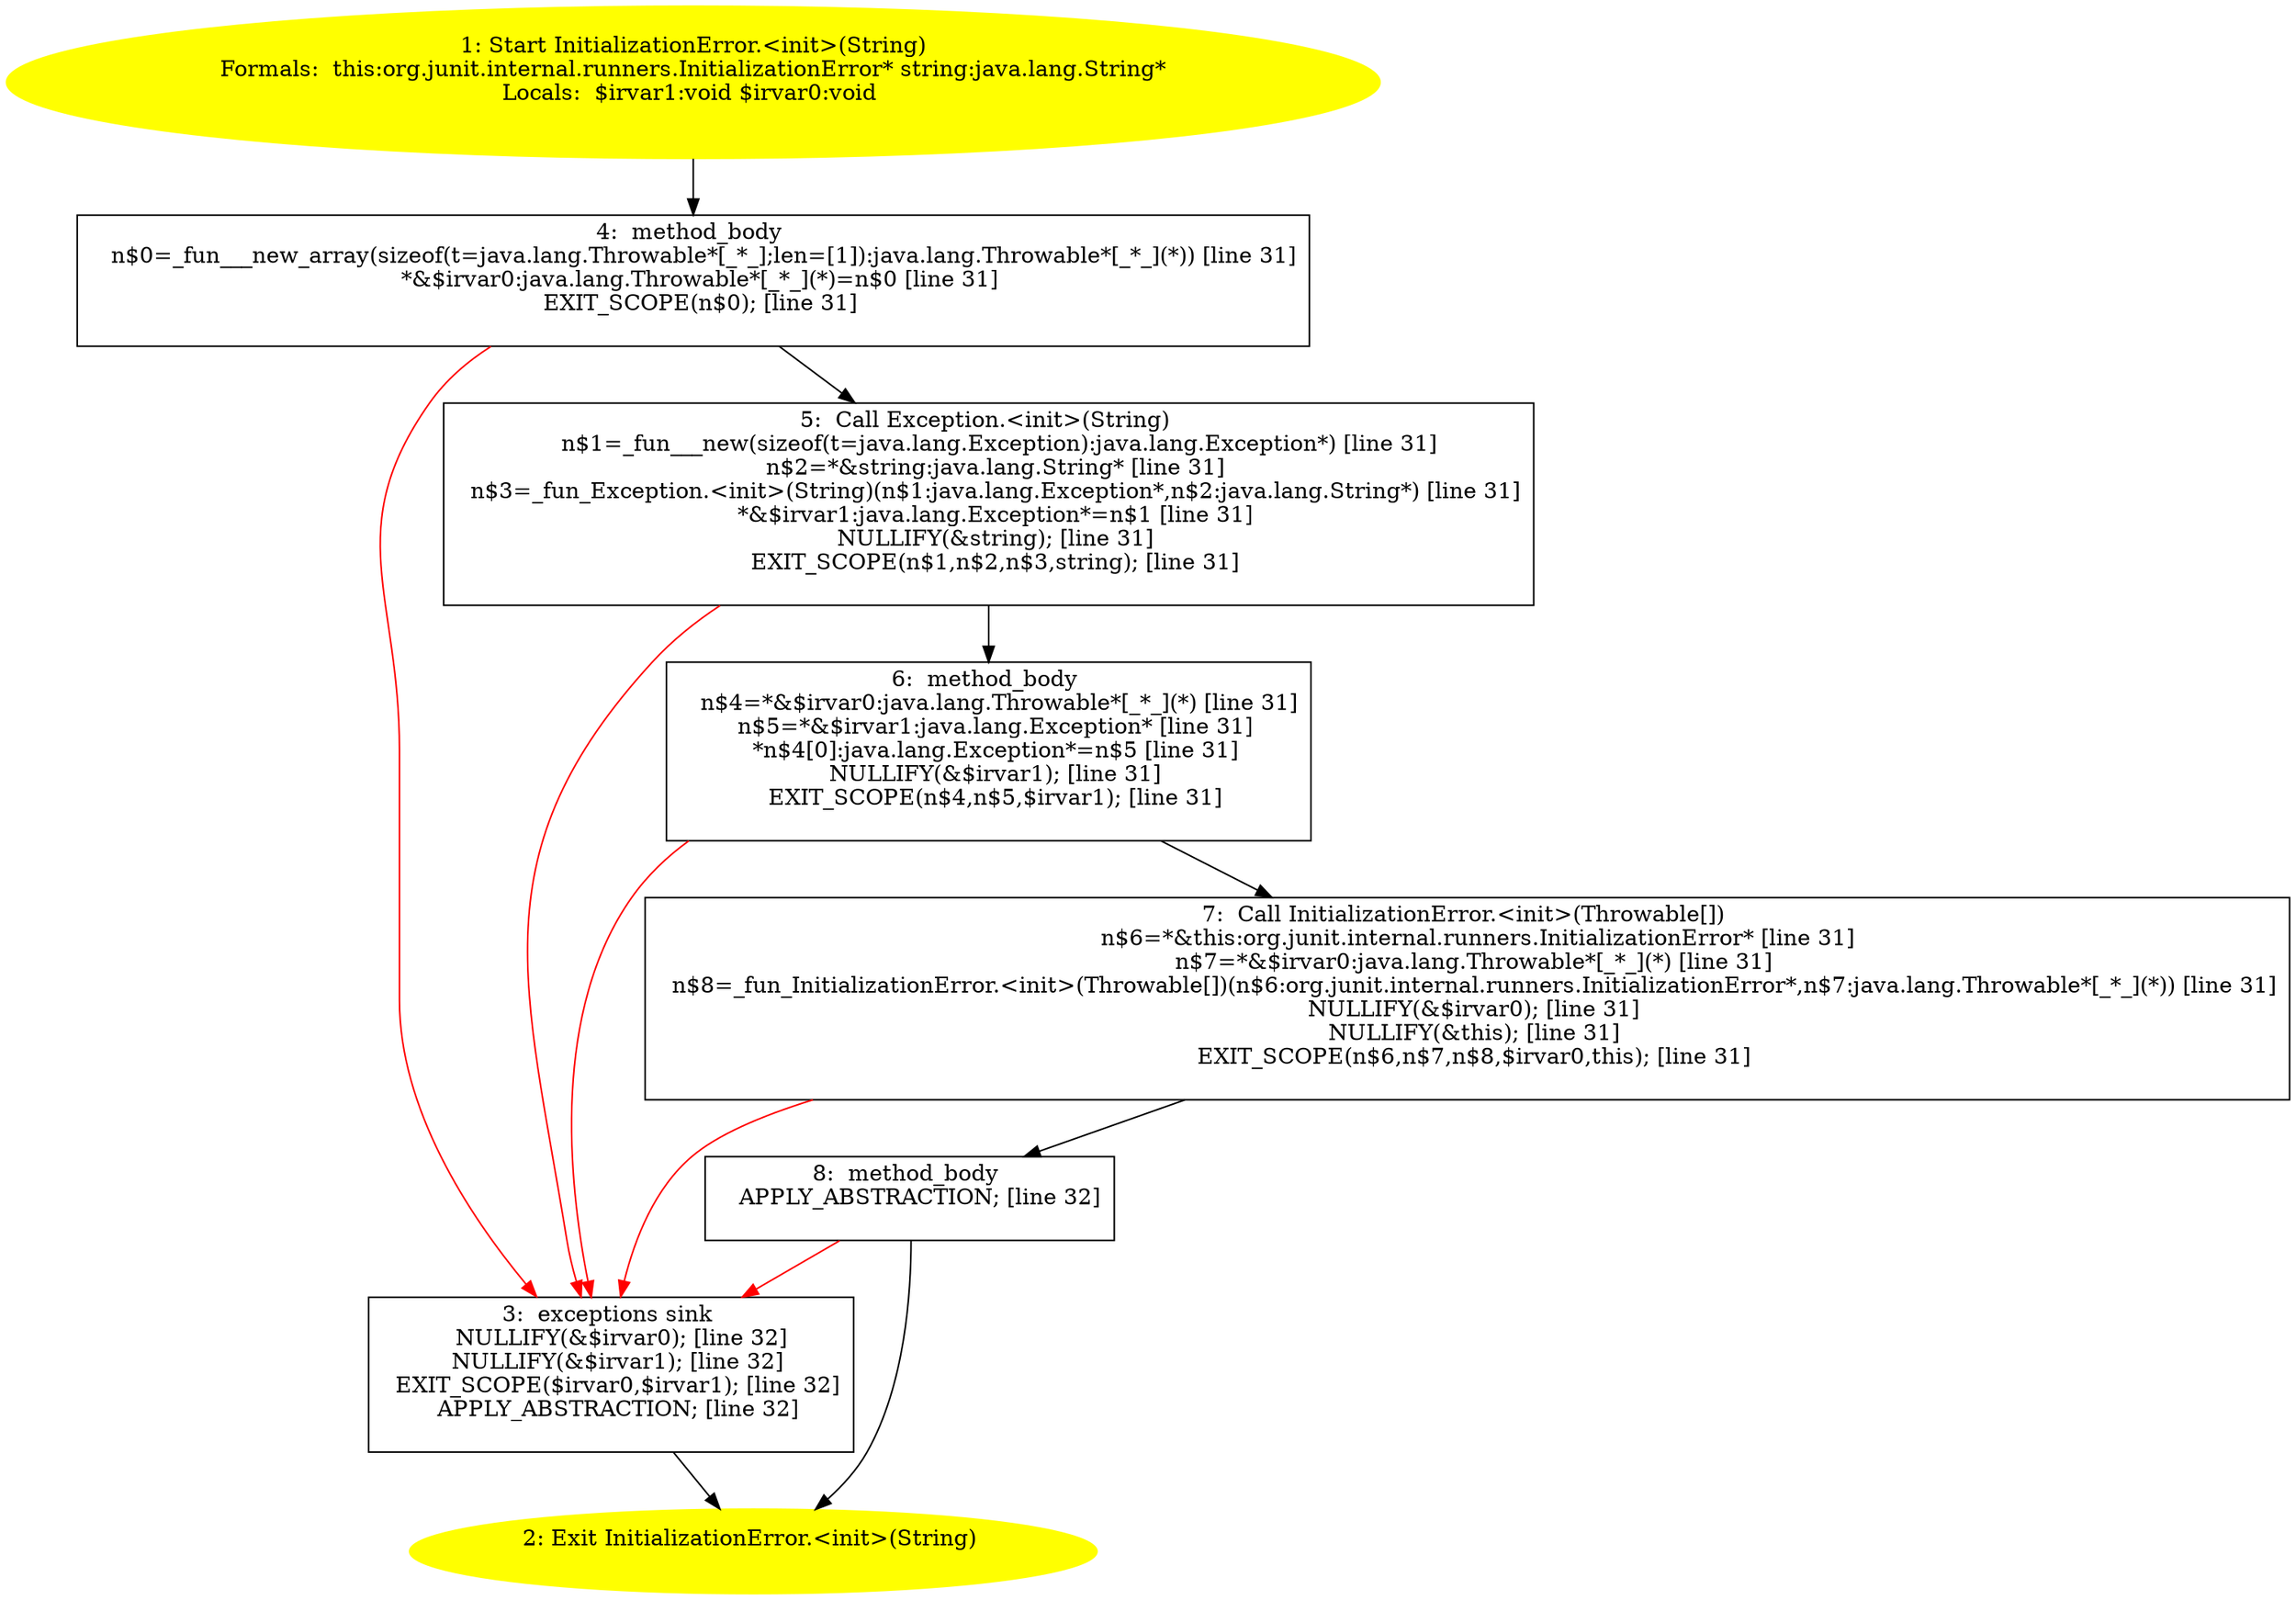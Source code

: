 /* @generated */
digraph cfg {
"org.junit.internal.runners.InitializationError.<init>(java.lang.String).6b7d836ac7eacf101009491ca6f48dab_1" [label="1: Start InitializationError.<init>(String)\nFormals:  this:org.junit.internal.runners.InitializationError* string:java.lang.String*\nLocals:  $irvar1:void $irvar0:void \n  " color=yellow style=filled]
	

	 "org.junit.internal.runners.InitializationError.<init>(java.lang.String).6b7d836ac7eacf101009491ca6f48dab_1" -> "org.junit.internal.runners.InitializationError.<init>(java.lang.String).6b7d836ac7eacf101009491ca6f48dab_4" ;
"org.junit.internal.runners.InitializationError.<init>(java.lang.String).6b7d836ac7eacf101009491ca6f48dab_2" [label="2: Exit InitializationError.<init>(String) \n  " color=yellow style=filled]
	

"org.junit.internal.runners.InitializationError.<init>(java.lang.String).6b7d836ac7eacf101009491ca6f48dab_3" [label="3:  exceptions sink \n   NULLIFY(&$irvar0); [line 32]\n  NULLIFY(&$irvar1); [line 32]\n  EXIT_SCOPE($irvar0,$irvar1); [line 32]\n  APPLY_ABSTRACTION; [line 32]\n " shape="box"]
	

	 "org.junit.internal.runners.InitializationError.<init>(java.lang.String).6b7d836ac7eacf101009491ca6f48dab_3" -> "org.junit.internal.runners.InitializationError.<init>(java.lang.String).6b7d836ac7eacf101009491ca6f48dab_2" ;
"org.junit.internal.runners.InitializationError.<init>(java.lang.String).6b7d836ac7eacf101009491ca6f48dab_4" [label="4:  method_body \n   n$0=_fun___new_array(sizeof(t=java.lang.Throwable*[_*_];len=[1]):java.lang.Throwable*[_*_](*)) [line 31]\n  *&$irvar0:java.lang.Throwable*[_*_](*)=n$0 [line 31]\n  EXIT_SCOPE(n$0); [line 31]\n " shape="box"]
	

	 "org.junit.internal.runners.InitializationError.<init>(java.lang.String).6b7d836ac7eacf101009491ca6f48dab_4" -> "org.junit.internal.runners.InitializationError.<init>(java.lang.String).6b7d836ac7eacf101009491ca6f48dab_5" ;
	 "org.junit.internal.runners.InitializationError.<init>(java.lang.String).6b7d836ac7eacf101009491ca6f48dab_4" -> "org.junit.internal.runners.InitializationError.<init>(java.lang.String).6b7d836ac7eacf101009491ca6f48dab_3" [color="red" ];
"org.junit.internal.runners.InitializationError.<init>(java.lang.String).6b7d836ac7eacf101009491ca6f48dab_5" [label="5:  Call Exception.<init>(String) \n   n$1=_fun___new(sizeof(t=java.lang.Exception):java.lang.Exception*) [line 31]\n  n$2=*&string:java.lang.String* [line 31]\n  n$3=_fun_Exception.<init>(String)(n$1:java.lang.Exception*,n$2:java.lang.String*) [line 31]\n  *&$irvar1:java.lang.Exception*=n$1 [line 31]\n  NULLIFY(&string); [line 31]\n  EXIT_SCOPE(n$1,n$2,n$3,string); [line 31]\n " shape="box"]
	

	 "org.junit.internal.runners.InitializationError.<init>(java.lang.String).6b7d836ac7eacf101009491ca6f48dab_5" -> "org.junit.internal.runners.InitializationError.<init>(java.lang.String).6b7d836ac7eacf101009491ca6f48dab_6" ;
	 "org.junit.internal.runners.InitializationError.<init>(java.lang.String).6b7d836ac7eacf101009491ca6f48dab_5" -> "org.junit.internal.runners.InitializationError.<init>(java.lang.String).6b7d836ac7eacf101009491ca6f48dab_3" [color="red" ];
"org.junit.internal.runners.InitializationError.<init>(java.lang.String).6b7d836ac7eacf101009491ca6f48dab_6" [label="6:  method_body \n   n$4=*&$irvar0:java.lang.Throwable*[_*_](*) [line 31]\n  n$5=*&$irvar1:java.lang.Exception* [line 31]\n  *n$4[0]:java.lang.Exception*=n$5 [line 31]\n  NULLIFY(&$irvar1); [line 31]\n  EXIT_SCOPE(n$4,n$5,$irvar1); [line 31]\n " shape="box"]
	

	 "org.junit.internal.runners.InitializationError.<init>(java.lang.String).6b7d836ac7eacf101009491ca6f48dab_6" -> "org.junit.internal.runners.InitializationError.<init>(java.lang.String).6b7d836ac7eacf101009491ca6f48dab_7" ;
	 "org.junit.internal.runners.InitializationError.<init>(java.lang.String).6b7d836ac7eacf101009491ca6f48dab_6" -> "org.junit.internal.runners.InitializationError.<init>(java.lang.String).6b7d836ac7eacf101009491ca6f48dab_3" [color="red" ];
"org.junit.internal.runners.InitializationError.<init>(java.lang.String).6b7d836ac7eacf101009491ca6f48dab_7" [label="7:  Call InitializationError.<init>(Throwable[]) \n   n$6=*&this:org.junit.internal.runners.InitializationError* [line 31]\n  n$7=*&$irvar0:java.lang.Throwable*[_*_](*) [line 31]\n  n$8=_fun_InitializationError.<init>(Throwable[])(n$6:org.junit.internal.runners.InitializationError*,n$7:java.lang.Throwable*[_*_](*)) [line 31]\n  NULLIFY(&$irvar0); [line 31]\n  NULLIFY(&this); [line 31]\n  EXIT_SCOPE(n$6,n$7,n$8,$irvar0,this); [line 31]\n " shape="box"]
	

	 "org.junit.internal.runners.InitializationError.<init>(java.lang.String).6b7d836ac7eacf101009491ca6f48dab_7" -> "org.junit.internal.runners.InitializationError.<init>(java.lang.String).6b7d836ac7eacf101009491ca6f48dab_8" ;
	 "org.junit.internal.runners.InitializationError.<init>(java.lang.String).6b7d836ac7eacf101009491ca6f48dab_7" -> "org.junit.internal.runners.InitializationError.<init>(java.lang.String).6b7d836ac7eacf101009491ca6f48dab_3" [color="red" ];
"org.junit.internal.runners.InitializationError.<init>(java.lang.String).6b7d836ac7eacf101009491ca6f48dab_8" [label="8:  method_body \n   APPLY_ABSTRACTION; [line 32]\n " shape="box"]
	

	 "org.junit.internal.runners.InitializationError.<init>(java.lang.String).6b7d836ac7eacf101009491ca6f48dab_8" -> "org.junit.internal.runners.InitializationError.<init>(java.lang.String).6b7d836ac7eacf101009491ca6f48dab_2" ;
	 "org.junit.internal.runners.InitializationError.<init>(java.lang.String).6b7d836ac7eacf101009491ca6f48dab_8" -> "org.junit.internal.runners.InitializationError.<init>(java.lang.String).6b7d836ac7eacf101009491ca6f48dab_3" [color="red" ];
}
